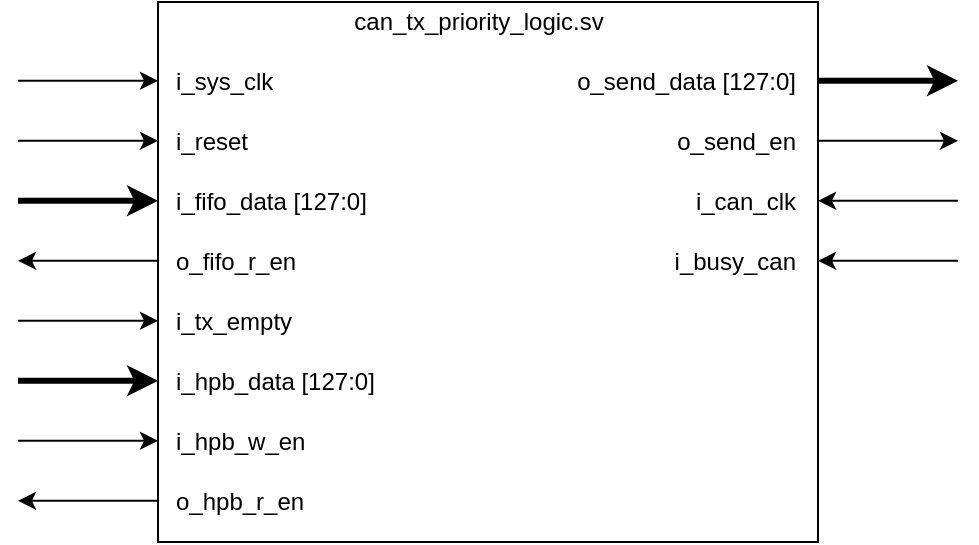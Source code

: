 <mxfile version="13.3.4" type="google"><diagram id="96O9l3_q3Ici2AWSEhxs" name="Page-1"><mxGraphModel dx="1384" dy="876" grid="1" gridSize="10" guides="1" tooltips="1" connect="1" arrows="1" fold="1" page="1" pageScale="1" pageWidth="850" pageHeight="1100" math="0" shadow="0"><root><mxCell id="0"/><mxCell id="1" parent="0"/><mxCell id="rerBF0kG7VgdNWpGoNYF-1" value="" style="rounded=0;whiteSpace=wrap;html=1;" parent="1" vertex="1"><mxGeometry x="50" y="270" width="330" height="270" as="geometry"/></mxCell><mxCell id="rerBF0kG7VgdNWpGoNYF-2" value="can_tx_priority_logic.sv" style="text;html=1;align=center;verticalAlign=middle;resizable=0;points=[];autosize=1;" parent="1" vertex="1"><mxGeometry x="140" y="270" width="140" height="20" as="geometry"/></mxCell><mxCell id="rerBF0kG7VgdNWpGoNYF-8" value="" style="endArrow=none;html=1;rounded=0;edgeStyle=orthogonalEdgeStyle;strokeWidth=1;startArrow=classic;startFill=1;endFill=0;" parent="1" edge="1"><mxGeometry width="50" height="50" relative="1" as="geometry"><mxPoint x="-20" y="399.41" as="sourcePoint"/><mxPoint x="50" y="399.41" as="targetPoint"/></mxGeometry></mxCell><mxCell id="AKDu7tEOvL_pQk0uFD_8-1" value="i_sys_clk" style="text;html=1;align=left;verticalAlign=middle;resizable=0;points=[];autosize=1;" parent="1" vertex="1"><mxGeometry x="57" y="300" width="60" height="20" as="geometry"/></mxCell><mxCell id="AKDu7tEOvL_pQk0uFD_8-2" value="i_reset" style="text;html=1;align=left;verticalAlign=middle;resizable=0;points=[];autosize=1;" parent="1" vertex="1"><mxGeometry x="57" y="330" width="50" height="20" as="geometry"/></mxCell><mxCell id="7QyArZI5ctt4i6b7SlNt-11" value="i_hpb_w_en" style="text;html=1;align=left;verticalAlign=middle;resizable=0;points=[];autosize=1;" vertex="1" parent="1"><mxGeometry x="57" y="480" width="80" height="20" as="geometry"/></mxCell><mxCell id="7QyArZI5ctt4i6b7SlNt-12" value="i_hpb_data [127:0]" style="text;html=1;align=left;verticalAlign=middle;resizable=0;points=[];autosize=1;" vertex="1" parent="1"><mxGeometry x="57" y="450" width="110" height="20" as="geometry"/></mxCell><mxCell id="7QyArZI5ctt4i6b7SlNt-13" value="i_tx_empty" style="text;html=1;align=left;verticalAlign=middle;resizable=0;points=[];autosize=1;" vertex="1" parent="1"><mxGeometry x="57" y="420" width="70" height="20" as="geometry"/></mxCell><mxCell id="7QyArZI5ctt4i6b7SlNt-14" value="i_fifo_data [127:0]" style="text;html=1;align=left;verticalAlign=middle;resizable=0;points=[];autosize=1;" vertex="1" parent="1"><mxGeometry x="57" y="360" width="110" height="20" as="geometry"/></mxCell><mxCell id="7QyArZI5ctt4i6b7SlNt-15" value="i_can_clk" style="text;html=1;align=right;verticalAlign=middle;resizable=0;points=[];autosize=1;" vertex="1" parent="1"><mxGeometry x="300" y="360" width="70" height="20" as="geometry"/></mxCell><mxCell id="7QyArZI5ctt4i6b7SlNt-16" value="i_busy_can" style="text;html=1;align=right;verticalAlign=middle;resizable=0;points=[];autosize=1;" vertex="1" parent="1"><mxGeometry x="290" y="390" width="80" height="20" as="geometry"/></mxCell><mxCell id="7QyArZI5ctt4i6b7SlNt-17" value="o_send_data [127:0]" style="text;html=1;align=right;verticalAlign=middle;resizable=0;points=[];autosize=1;" vertex="1" parent="1"><mxGeometry x="250" y="300" width="120" height="20" as="geometry"/></mxCell><mxCell id="7QyArZI5ctt4i6b7SlNt-18" value="o_send_en" style="text;html=1;align=right;verticalAlign=middle;resizable=0;points=[];autosize=1;" vertex="1" parent="1"><mxGeometry x="300" y="330" width="70" height="20" as="geometry"/></mxCell><mxCell id="7QyArZI5ctt4i6b7SlNt-19" value="o_hpb_r_en" style="text;html=1;align=left;verticalAlign=middle;resizable=0;points=[];autosize=1;" vertex="1" parent="1"><mxGeometry x="57" y="510" width="80" height="20" as="geometry"/></mxCell><mxCell id="7QyArZI5ctt4i6b7SlNt-20" value="o_fifo_r_en" style="text;html=1;align=left;verticalAlign=middle;resizable=0;points=[];autosize=1;" vertex="1" parent="1"><mxGeometry x="57" y="390" width="80" height="20" as="geometry"/></mxCell><mxCell id="7QyArZI5ctt4i6b7SlNt-26" value="" style="endArrow=classic;html=1;rounded=0;edgeStyle=orthogonalEdgeStyle;strokeWidth=1;" edge="1" parent="1"><mxGeometry width="50" height="50" relative="1" as="geometry"><mxPoint x="-20" y="309.41" as="sourcePoint"/><mxPoint x="50" y="309.41" as="targetPoint"/></mxGeometry></mxCell><mxCell id="7QyArZI5ctt4i6b7SlNt-27" value="" style="endArrow=classic;html=1;rounded=0;edgeStyle=orthogonalEdgeStyle;strokeWidth=1;" edge="1" parent="1"><mxGeometry width="50" height="50" relative="1" as="geometry"><mxPoint x="-20" y="339.41" as="sourcePoint"/><mxPoint x="50" y="339.41" as="targetPoint"/></mxGeometry></mxCell><mxCell id="7QyArZI5ctt4i6b7SlNt-28" value="" style="endArrow=classic;html=1;rounded=0;edgeStyle=orthogonalEdgeStyle;strokeWidth=3;" edge="1" parent="1"><mxGeometry width="50" height="50" relative="1" as="geometry"><mxPoint x="-20" y="369.41" as="sourcePoint"/><mxPoint x="50" y="369.41" as="targetPoint"/></mxGeometry></mxCell><mxCell id="7QyArZI5ctt4i6b7SlNt-29" value="" style="endArrow=classic;html=1;rounded=0;edgeStyle=orthogonalEdgeStyle;strokeWidth=1;" edge="1" parent="1"><mxGeometry width="50" height="50" relative="1" as="geometry"><mxPoint x="-20" y="429.41" as="sourcePoint"/><mxPoint x="50" y="429.41" as="targetPoint"/></mxGeometry></mxCell><mxCell id="7QyArZI5ctt4i6b7SlNt-30" value="" style="endArrow=classic;html=1;rounded=0;edgeStyle=orthogonalEdgeStyle;strokeWidth=3;" edge="1" parent="1"><mxGeometry width="50" height="50" relative="1" as="geometry"><mxPoint x="-20" y="459.41" as="sourcePoint"/><mxPoint x="50" y="459.41" as="targetPoint"/></mxGeometry></mxCell><mxCell id="7QyArZI5ctt4i6b7SlNt-31" value="" style="endArrow=classic;html=1;rounded=0;edgeStyle=orthogonalEdgeStyle;strokeWidth=1;" edge="1" parent="1"><mxGeometry width="50" height="50" relative="1" as="geometry"><mxPoint x="-20" y="489.41" as="sourcePoint"/><mxPoint x="50" y="489.41" as="targetPoint"/></mxGeometry></mxCell><mxCell id="7QyArZI5ctt4i6b7SlNt-32" value="" style="endArrow=classic;html=1;rounded=0;edgeStyle=orthogonalEdgeStyle;strokeWidth=3;" edge="1" parent="1"><mxGeometry width="50" height="50" relative="1" as="geometry"><mxPoint x="380" y="309.41" as="sourcePoint"/><mxPoint x="450" y="309.41" as="targetPoint"/></mxGeometry></mxCell><mxCell id="7QyArZI5ctt4i6b7SlNt-33" value="" style="endArrow=classic;html=1;rounded=0;edgeStyle=orthogonalEdgeStyle;strokeWidth=1;" edge="1" parent="1"><mxGeometry width="50" height="50" relative="1" as="geometry"><mxPoint x="380" y="339.41" as="sourcePoint"/><mxPoint x="450" y="339.41" as="targetPoint"/></mxGeometry></mxCell><mxCell id="7QyArZI5ctt4i6b7SlNt-35" value="" style="endArrow=none;html=1;rounded=0;edgeStyle=orthogonalEdgeStyle;strokeWidth=1;startArrow=classic;startFill=1;endFill=0;" edge="1" parent="1"><mxGeometry width="50" height="50" relative="1" as="geometry"><mxPoint x="380.0" y="369.41" as="sourcePoint"/><mxPoint x="450" y="369.41" as="targetPoint"/></mxGeometry></mxCell><mxCell id="7QyArZI5ctt4i6b7SlNt-36" value="" style="endArrow=none;html=1;rounded=0;edgeStyle=orthogonalEdgeStyle;strokeWidth=1;startArrow=classic;startFill=1;endFill=0;" edge="1" parent="1"><mxGeometry width="50" height="50" relative="1" as="geometry"><mxPoint x="380.0" y="399.41" as="sourcePoint"/><mxPoint x="450" y="399.41" as="targetPoint"/></mxGeometry></mxCell><mxCell id="7QyArZI5ctt4i6b7SlNt-37" value="" style="endArrow=none;html=1;rounded=0;edgeStyle=orthogonalEdgeStyle;strokeWidth=1;startArrow=classic;startFill=1;endFill=0;" edge="1" parent="1"><mxGeometry width="50" height="50" relative="1" as="geometry"><mxPoint x="-20.0" y="519.41" as="sourcePoint"/><mxPoint x="50" y="519.41" as="targetPoint"/></mxGeometry></mxCell></root></mxGraphModel></diagram></mxfile>